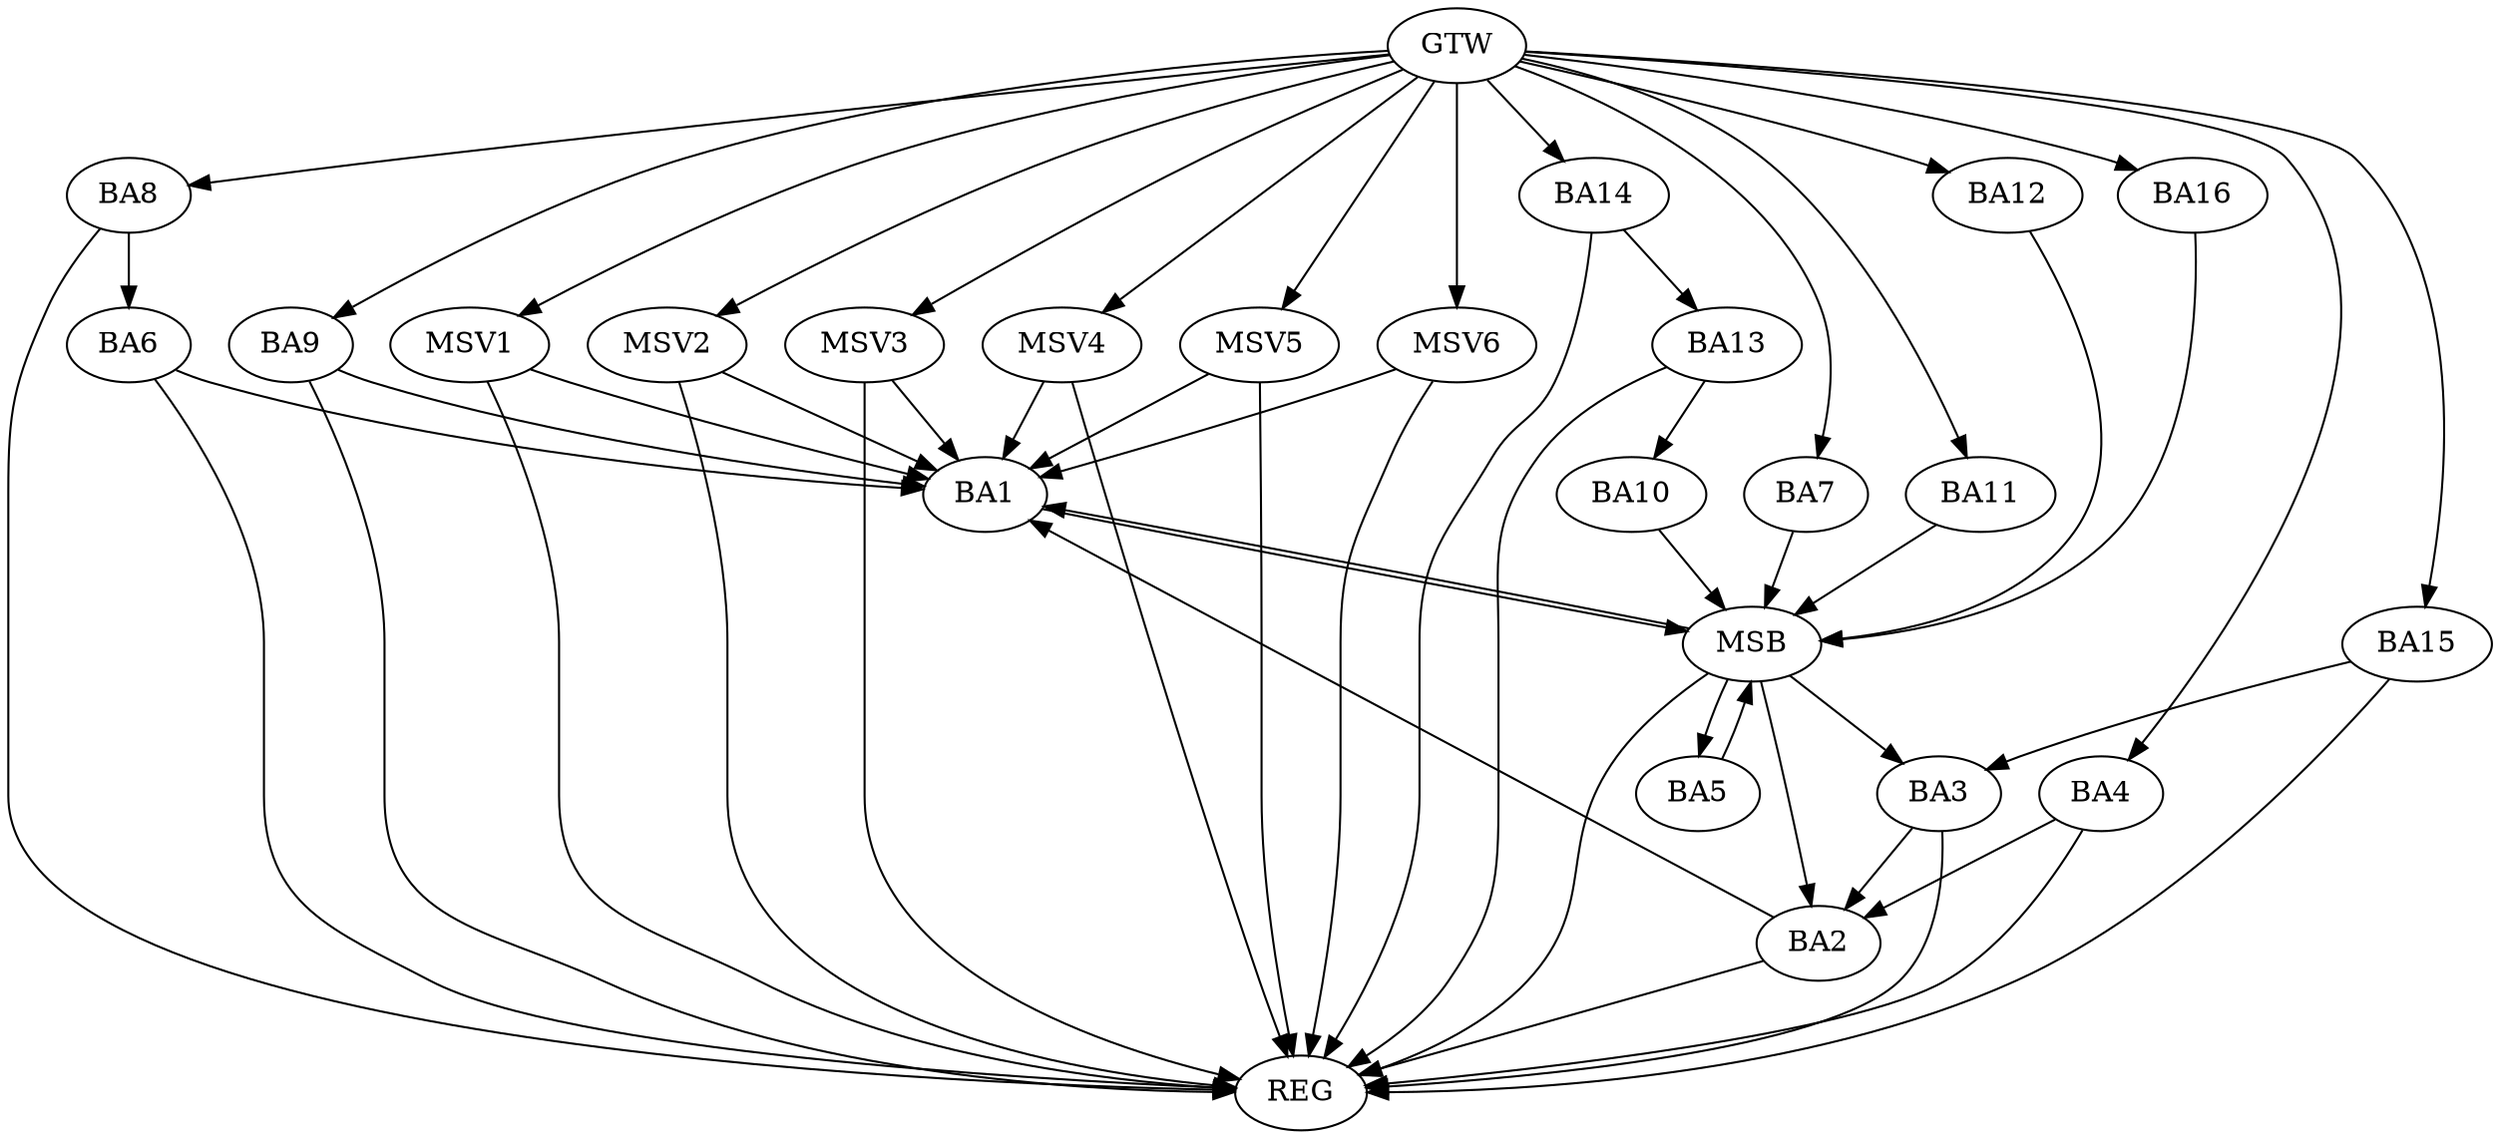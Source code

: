 strict digraph G {
  BA1 [ label="BA1" ];
  BA2 [ label="BA2" ];
  BA3 [ label="BA3" ];
  BA4 [ label="BA4" ];
  BA5 [ label="BA5" ];
  BA6 [ label="BA6" ];
  BA7 [ label="BA7" ];
  BA8 [ label="BA8" ];
  BA9 [ label="BA9" ];
  BA10 [ label="BA10" ];
  BA11 [ label="BA11" ];
  BA12 [ label="BA12" ];
  BA13 [ label="BA13" ];
  BA14 [ label="BA14" ];
  BA15 [ label="BA15" ];
  BA16 [ label="BA16" ];
  GTW [ label="GTW" ];
  REG [ label="REG" ];
  MSB [ label="MSB" ];
  MSV1 [ label="MSV1" ];
  MSV2 [ label="MSV2" ];
  MSV3 [ label="MSV3" ];
  MSV4 [ label="MSV4" ];
  MSV5 [ label="MSV5" ];
  MSV6 [ label="MSV6" ];
  BA2 -> BA1;
  BA3 -> BA2;
  BA4 -> BA2;
  BA6 -> BA1;
  BA8 -> BA6;
  BA9 -> BA1;
  BA13 -> BA10;
  BA14 -> BA13;
  BA15 -> BA3;
  GTW -> BA4;
  GTW -> BA7;
  GTW -> BA8;
  GTW -> BA9;
  GTW -> BA11;
  GTW -> BA12;
  GTW -> BA14;
  GTW -> BA15;
  GTW -> BA16;
  BA2 -> REG;
  BA3 -> REG;
  BA4 -> REG;
  BA6 -> REG;
  BA8 -> REG;
  BA9 -> REG;
  BA13 -> REG;
  BA14 -> REG;
  BA15 -> REG;
  BA1 -> MSB;
  MSB -> BA2;
  MSB -> REG;
  BA5 -> MSB;
  MSB -> BA3;
  BA7 -> MSB;
  MSB -> BA5;
  BA10 -> MSB;
  BA11 -> MSB;
  MSB -> BA1;
  BA12 -> MSB;
  BA16 -> MSB;
  MSV1 -> BA1;
  GTW -> MSV1;
  MSV1 -> REG;
  MSV2 -> BA1;
  GTW -> MSV2;
  MSV2 -> REG;
  MSV3 -> BA1;
  GTW -> MSV3;
  MSV3 -> REG;
  MSV4 -> BA1;
  MSV5 -> BA1;
  MSV6 -> BA1;
  GTW -> MSV4;
  MSV4 -> REG;
  GTW -> MSV5;
  MSV5 -> REG;
  GTW -> MSV6;
  MSV6 -> REG;
}
